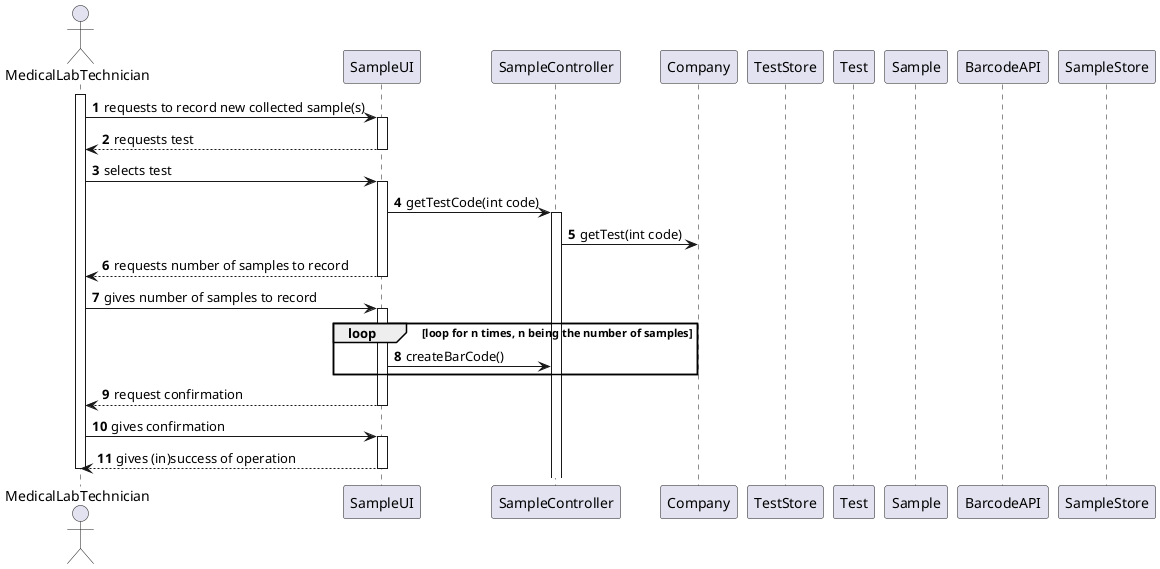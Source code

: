@startuml

autonumber

actor MedicalLabTechnician as mlt
participant SampleUI as UI
participant SampleController as Controller
participant Company
participant TestStore
participant Test
participant Sample
participant BarcodeAPI as API
participant SampleStore

activate mlt
mlt -> UI: requests to record new collected sample(s)
activate UI

UI --> mlt: requests test
deactivate UI

mlt -> UI: selects test
activate UI
UI -> Controller: getTestCode(int code)
activate Controller
Controller -> Company: getTest(int code)

UI --> mlt: requests number of samples to record
deactivate UI

mlt -> UI: gives number of samples to record
activate UI
loop loop for n times, n being the number of samples
UI -> Controller: createBarCode()
end loop

UI --> mlt: request confirmation
deactivate UI

mlt -> UI: gives confirmation
activate UI

UI --> mlt: gives (in)success of operation
deactivate UI
deactivate mlt

@enduml
